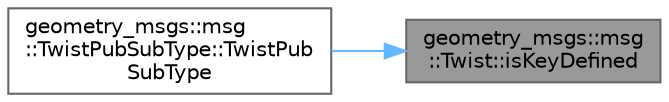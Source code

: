 digraph "geometry_msgs::msg::Twist::isKeyDefined"
{
 // INTERACTIVE_SVG=YES
 // LATEX_PDF_SIZE
  bgcolor="transparent";
  edge [fontname=Helvetica,fontsize=10,labelfontname=Helvetica,labelfontsize=10];
  node [fontname=Helvetica,fontsize=10,shape=box,height=0.2,width=0.4];
  rankdir="RL";
  Node1 [id="Node000001",label="geometry_msgs::msg\l::Twist::isKeyDefined",height=0.2,width=0.4,color="gray40", fillcolor="grey60", style="filled", fontcolor="black",tooltip="This function tells you if the Key has been defined for this type"];
  Node1 -> Node2 [id="edge1_Node000001_Node000002",dir="back",color="steelblue1",style="solid",tooltip=" "];
  Node2 [id="Node000002",label="geometry_msgs::msg\l::TwistPubSubType::TwistPub\lSubType",height=0.2,width=0.4,color="grey40", fillcolor="white", style="filled",URL="$d1/d91/classgeometry__msgs_1_1msg_1_1TwistPubSubType.html#ac8240f10bed3a9a6d5f96ed8fdb4506a",tooltip=" "];
}
